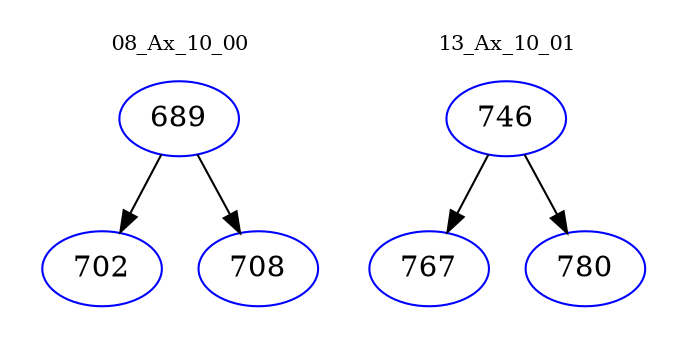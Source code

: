 digraph{
subgraph cluster_0 {
color = white
label = "08_Ax_10_00";
fontsize=10;
T0_689 [label="689", color="blue"]
T0_689 -> T0_702 [color="black"]
T0_702 [label="702", color="blue"]
T0_689 -> T0_708 [color="black"]
T0_708 [label="708", color="blue"]
}
subgraph cluster_1 {
color = white
label = "13_Ax_10_01";
fontsize=10;
T1_746 [label="746", color="blue"]
T1_746 -> T1_767 [color="black"]
T1_767 [label="767", color="blue"]
T1_746 -> T1_780 [color="black"]
T1_780 [label="780", color="blue"]
}
}
